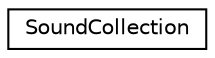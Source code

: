 digraph "Graphical Class Hierarchy"
{
 // LATEX_PDF_SIZE
  edge [fontname="Helvetica",fontsize="10",labelfontname="Helvetica",labelfontsize="10"];
  node [fontname="Helvetica",fontsize="10",shape=record];
  rankdir="LR";
  Node0 [label="SoundCollection",height=0.2,width=0.4,color="black", fillcolor="white", style="filled",URL="$classSoundCollection.html",tooltip="Class for soundbuffers. These buffers contain the sounds used in the game. The sounds in code are in ..."];
}
